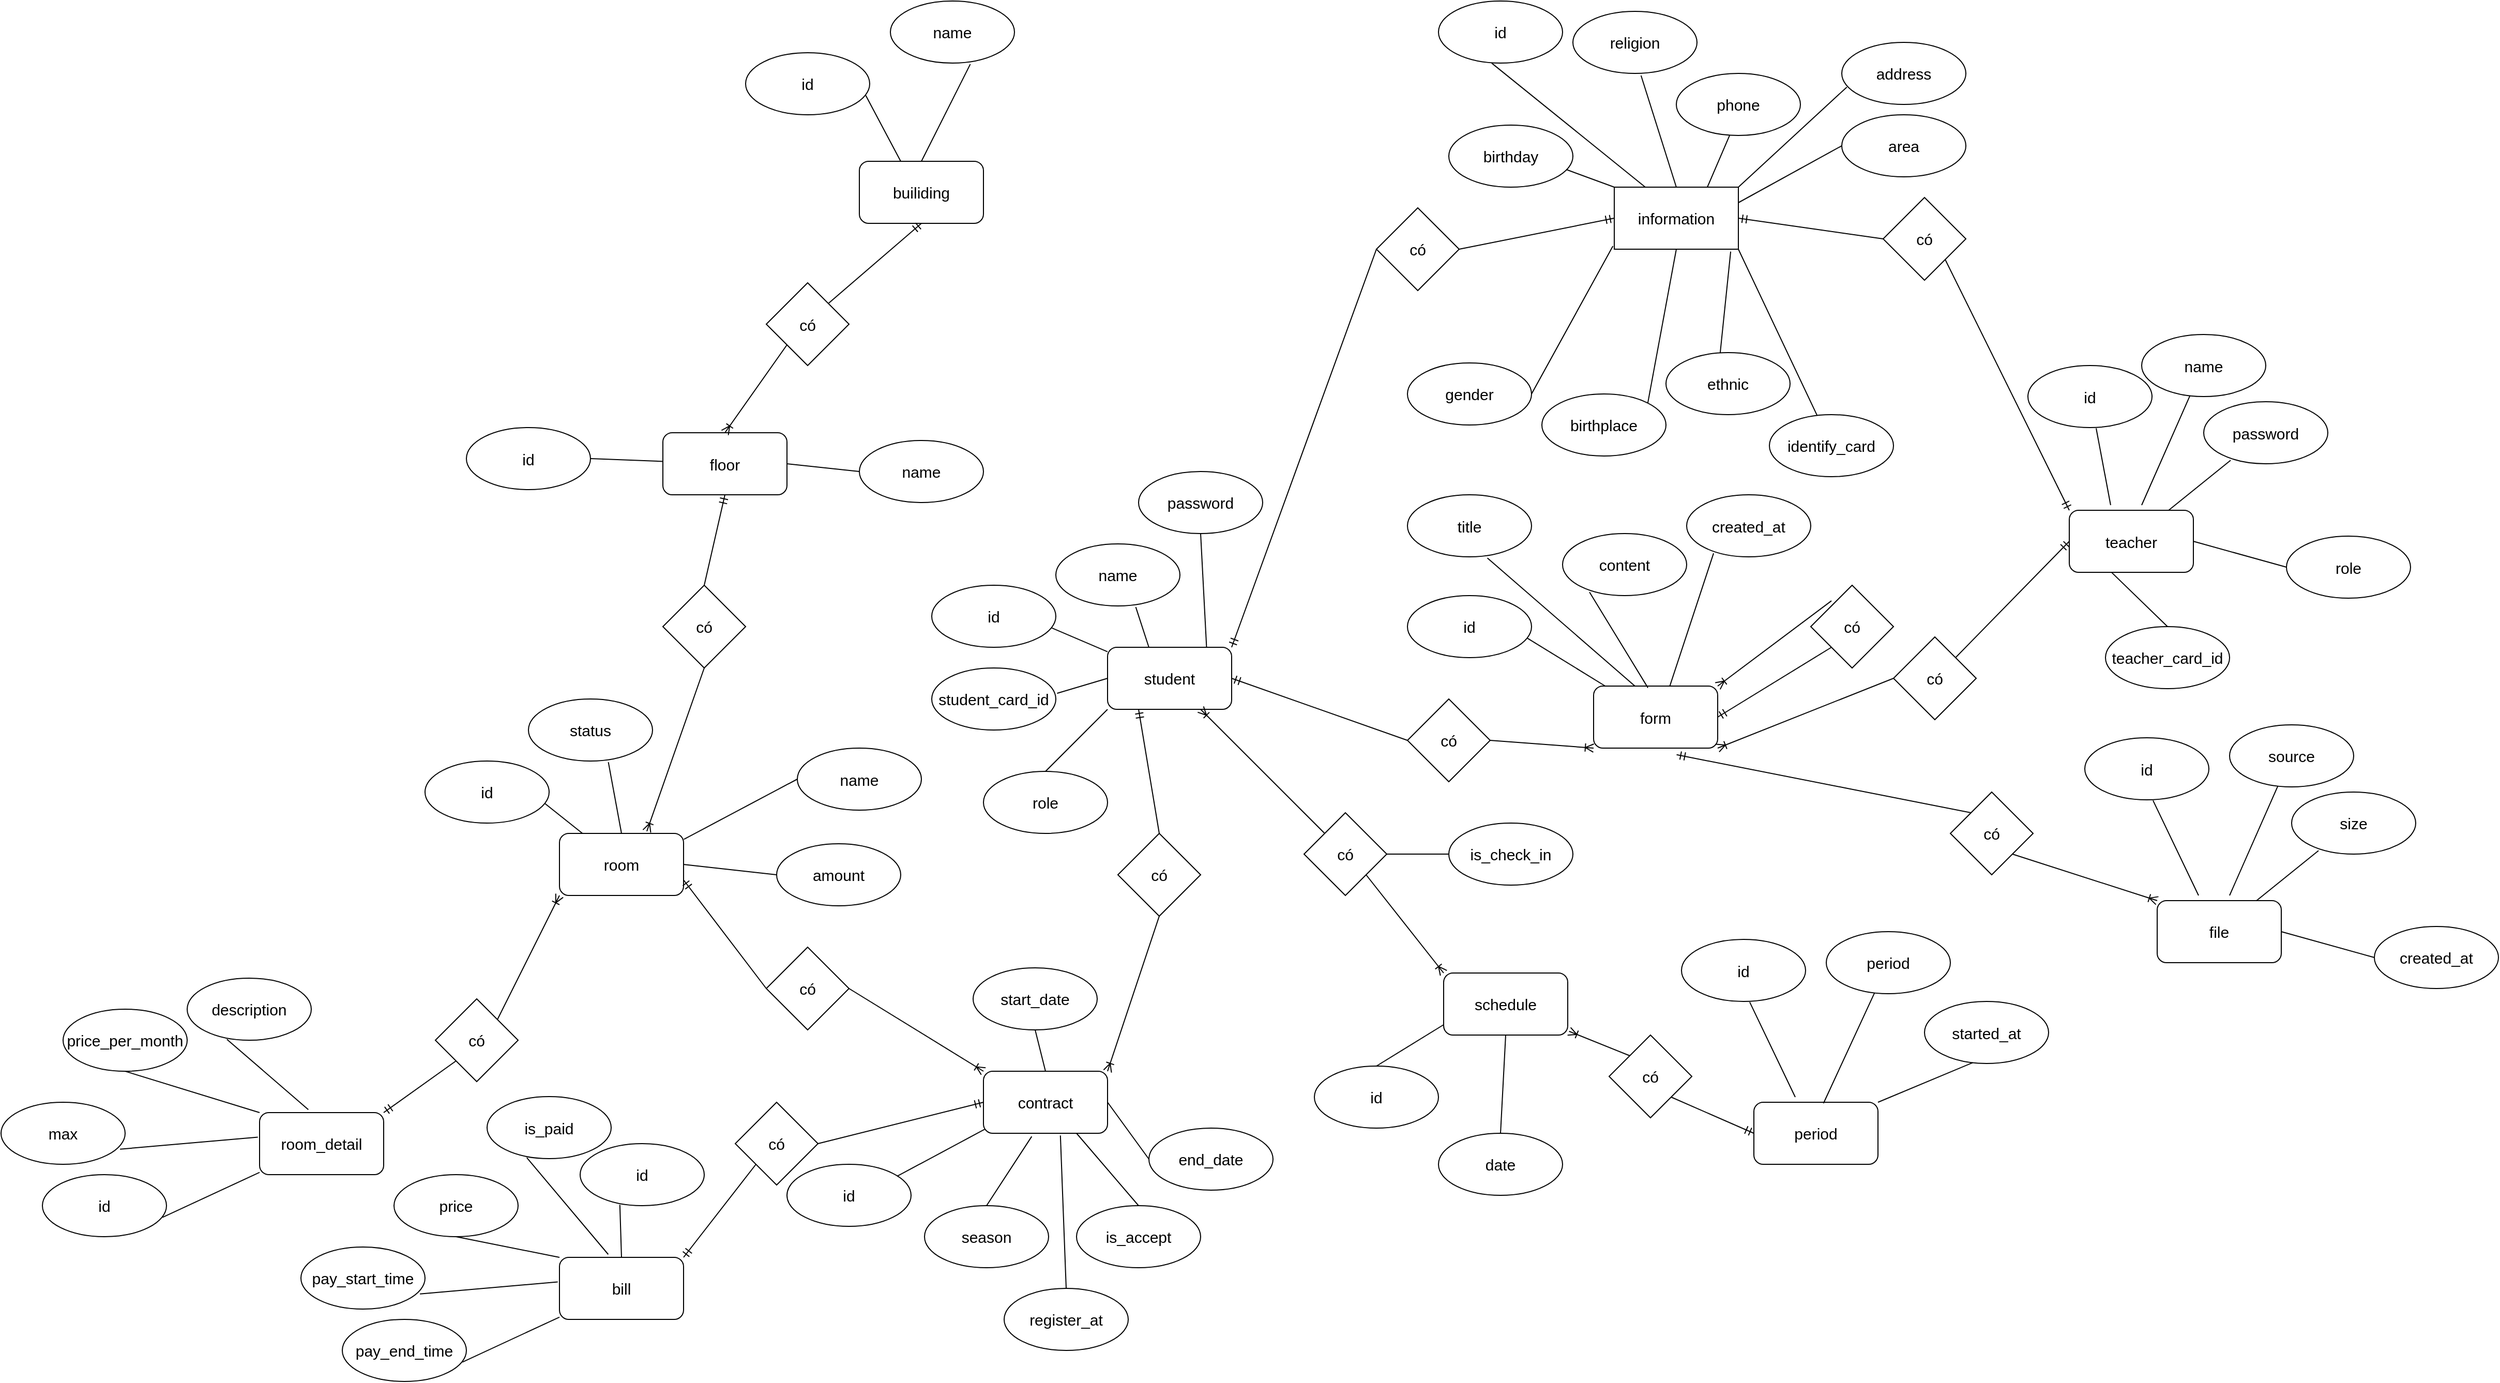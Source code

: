<mxfile version="20.5.3" type="github">
  <diagram id="K4SE3sof4oe-6UEujn0E" name="Trang-1">
    <mxGraphModel dx="1816" dy="1757" grid="1" gridSize="10" guides="1" tooltips="1" connect="1" arrows="1" fold="1" page="1" pageScale="1" pageWidth="827" pageHeight="1169" math="0" shadow="0">
      <root>
        <mxCell id="0" />
        <mxCell id="1" parent="0" />
        <mxCell id="uzTgU-yGPW_uOpuA6TY6-1" value="student" style="rounded=1;whiteSpace=wrap;html=1;fontSize=15;" parent="1" vertex="1">
          <mxGeometry x="470" y="90" width="120" height="60" as="geometry" />
        </mxCell>
        <mxCell id="uzTgU-yGPW_uOpuA6TY6-2" value="id" style="ellipse;whiteSpace=wrap;html=1;fontSize=15;" parent="1" vertex="1">
          <mxGeometry x="300" y="30" width="120" height="60" as="geometry" />
        </mxCell>
        <mxCell id="uzTgU-yGPW_uOpuA6TY6-3" value="name" style="ellipse;whiteSpace=wrap;html=1;fontSize=15;" parent="1" vertex="1">
          <mxGeometry x="420" y="-10" width="120" height="60" as="geometry" />
        </mxCell>
        <mxCell id="uzTgU-yGPW_uOpuA6TY6-4" value="student_card_id" style="ellipse;whiteSpace=wrap;html=1;fontSize=15;" parent="1" vertex="1">
          <mxGeometry x="300" y="110" width="120" height="60" as="geometry" />
        </mxCell>
        <mxCell id="uzTgU-yGPW_uOpuA6TY6-6" value="password" style="ellipse;whiteSpace=wrap;html=1;fontSize=15;" parent="1" vertex="1">
          <mxGeometry x="500" y="-80" width="120" height="60" as="geometry" />
        </mxCell>
        <mxCell id="uzTgU-yGPW_uOpuA6TY6-8" value="role" style="ellipse;whiteSpace=wrap;html=1;fontSize=15;" parent="1" vertex="1">
          <mxGeometry x="350" y="210" width="120" height="60" as="geometry" />
        </mxCell>
        <mxCell id="uzTgU-yGPW_uOpuA6TY6-9" value="birthday" style="ellipse;whiteSpace=wrap;html=1;fontSize=15;" parent="1" vertex="1">
          <mxGeometry x="800" y="-415" width="120" height="60" as="geometry" />
        </mxCell>
        <mxCell id="uzTgU-yGPW_uOpuA6TY6-10" value="gender" style="ellipse;whiteSpace=wrap;html=1;fontSize=15;" parent="1" vertex="1">
          <mxGeometry x="760" y="-185" width="120" height="60" as="geometry" />
        </mxCell>
        <mxCell id="uzTgU-yGPW_uOpuA6TY6-11" value="ethnic" style="ellipse;whiteSpace=wrap;html=1;fontSize=15;" parent="1" vertex="1">
          <mxGeometry x="1010" y="-195" width="120" height="60" as="geometry" />
        </mxCell>
        <mxCell id="uzTgU-yGPW_uOpuA6TY6-12" value="religion" style="ellipse;whiteSpace=wrap;html=1;fontSize=15;" parent="1" vertex="1">
          <mxGeometry x="920" y="-525" width="120" height="60" as="geometry" />
        </mxCell>
        <mxCell id="uzTgU-yGPW_uOpuA6TY6-13" value="birthplace" style="ellipse;whiteSpace=wrap;html=1;fontSize=15;" parent="1" vertex="1">
          <mxGeometry x="890" y="-155" width="120" height="60" as="geometry" />
        </mxCell>
        <mxCell id="uzTgU-yGPW_uOpuA6TY6-14" value="phone" style="ellipse;whiteSpace=wrap;html=1;fontSize=15;" parent="1" vertex="1">
          <mxGeometry x="1020" y="-465" width="120" height="60" as="geometry" />
        </mxCell>
        <mxCell id="uzTgU-yGPW_uOpuA6TY6-15" value="identify_card" style="ellipse;whiteSpace=wrap;html=1;fontSize=15;" parent="1" vertex="1">
          <mxGeometry x="1110" y="-135" width="120" height="60" as="geometry" />
        </mxCell>
        <mxCell id="uzTgU-yGPW_uOpuA6TY6-16" value="address" style="ellipse;whiteSpace=wrap;html=1;fontSize=15;" parent="1" vertex="1">
          <mxGeometry x="1180" y="-495" width="120" height="60" as="geometry" />
        </mxCell>
        <mxCell id="uzTgU-yGPW_uOpuA6TY6-17" value="area" style="ellipse;whiteSpace=wrap;html=1;fontSize=15;" parent="1" vertex="1">
          <mxGeometry x="1180" y="-425" width="120" height="60" as="geometry" />
        </mxCell>
        <mxCell id="uzTgU-yGPW_uOpuA6TY6-18" value="information" style="whiteSpace=wrap;html=1;fontSize=15;" parent="1" vertex="1">
          <mxGeometry x="960" y="-355" width="120" height="60" as="geometry" />
        </mxCell>
        <mxCell id="uzTgU-yGPW_uOpuA6TY6-19" value="" style="endArrow=none;html=1;rounded=0;fontSize=15;exitX=0;exitY=0;exitDx=0;exitDy=0;entryX=0.948;entryY=0.717;entryDx=0;entryDy=0;entryPerimeter=0;" parent="1" source="uzTgU-yGPW_uOpuA6TY6-18" target="uzTgU-yGPW_uOpuA6TY6-9" edge="1">
          <mxGeometry width="50" height="50" relative="1" as="geometry">
            <mxPoint x="830" y="-385" as="sourcePoint" />
            <mxPoint x="880" y="-435" as="targetPoint" />
          </mxGeometry>
        </mxCell>
        <mxCell id="uzTgU-yGPW_uOpuA6TY6-25" value="" style="endArrow=none;html=1;rounded=0;fontSize=15;entryX=0.549;entryY=1.033;entryDx=0;entryDy=0;entryPerimeter=0;exitX=0.5;exitY=0;exitDx=0;exitDy=0;" parent="1" source="uzTgU-yGPW_uOpuA6TY6-18" target="uzTgU-yGPW_uOpuA6TY6-12" edge="1">
          <mxGeometry width="50" height="50" relative="1" as="geometry">
            <mxPoint x="1040" y="-335" as="sourcePoint" />
            <mxPoint x="1090" y="-385" as="targetPoint" />
          </mxGeometry>
        </mxCell>
        <mxCell id="uzTgU-yGPW_uOpuA6TY6-26" value="" style="endArrow=none;html=1;rounded=0;fontSize=15;entryX=0.429;entryY=1.001;entryDx=0;entryDy=0;entryPerimeter=0;exitX=0.75;exitY=0;exitDx=0;exitDy=0;" parent="1" source="uzTgU-yGPW_uOpuA6TY6-18" target="uzTgU-yGPW_uOpuA6TY6-14" edge="1">
          <mxGeometry width="50" height="50" relative="1" as="geometry">
            <mxPoint x="1000" y="-335" as="sourcePoint" />
            <mxPoint x="985.88" y="-433.02" as="targetPoint" />
          </mxGeometry>
        </mxCell>
        <mxCell id="uzTgU-yGPW_uOpuA6TY6-27" value="" style="endArrow=none;html=1;rounded=0;fontSize=15;entryX=0.041;entryY=0.72;entryDx=0;entryDy=0;entryPerimeter=0;exitX=1;exitY=0;exitDx=0;exitDy=0;" parent="1" source="uzTgU-yGPW_uOpuA6TY6-18" target="uzTgU-yGPW_uOpuA6TY6-16" edge="1">
          <mxGeometry width="50" height="50" relative="1" as="geometry">
            <mxPoint x="1010" y="-325" as="sourcePoint" />
            <mxPoint x="995.88" y="-423.02" as="targetPoint" />
          </mxGeometry>
        </mxCell>
        <mxCell id="uzTgU-yGPW_uOpuA6TY6-28" value="" style="endArrow=none;html=1;rounded=0;fontSize=15;entryX=0;entryY=0.5;entryDx=0;entryDy=0;exitX=1;exitY=0.25;exitDx=0;exitDy=0;" parent="1" source="uzTgU-yGPW_uOpuA6TY6-18" target="uzTgU-yGPW_uOpuA6TY6-17" edge="1">
          <mxGeometry width="50" height="50" relative="1" as="geometry">
            <mxPoint x="1020" y="-315" as="sourcePoint" />
            <mxPoint x="1005.88" y="-413.02" as="targetPoint" />
          </mxGeometry>
        </mxCell>
        <mxCell id="uzTgU-yGPW_uOpuA6TY6-29" value="" style="endArrow=none;html=1;rounded=0;fontSize=15;exitX=1;exitY=1;exitDx=0;exitDy=0;" parent="1" source="uzTgU-yGPW_uOpuA6TY6-18" target="uzTgU-yGPW_uOpuA6TY6-15" edge="1">
          <mxGeometry width="50" height="50" relative="1" as="geometry">
            <mxPoint x="1030" y="-305" as="sourcePoint" />
            <mxPoint x="1015.88" y="-403.02" as="targetPoint" />
          </mxGeometry>
        </mxCell>
        <mxCell id="uzTgU-yGPW_uOpuA6TY6-30" value="" style="endArrow=none;html=1;rounded=0;fontSize=15;entryX=0.437;entryY=0.002;entryDx=0;entryDy=0;entryPerimeter=0;exitX=0.938;exitY=1.039;exitDx=0;exitDy=0;exitPerimeter=0;" parent="1" source="uzTgU-yGPW_uOpuA6TY6-18" target="uzTgU-yGPW_uOpuA6TY6-11" edge="1">
          <mxGeometry width="50" height="50" relative="1" as="geometry">
            <mxPoint x="1040" y="-295" as="sourcePoint" />
            <mxPoint x="1025.88" y="-393.02" as="targetPoint" />
          </mxGeometry>
        </mxCell>
        <mxCell id="uzTgU-yGPW_uOpuA6TY6-31" value="" style="endArrow=none;html=1;rounded=0;fontSize=15;entryX=1;entryY=0;entryDx=0;entryDy=0;exitX=0.5;exitY=1;exitDx=0;exitDy=0;" parent="1" source="uzTgU-yGPW_uOpuA6TY6-18" target="uzTgU-yGPW_uOpuA6TY6-13" edge="1">
          <mxGeometry width="50" height="50" relative="1" as="geometry">
            <mxPoint x="1050" y="-285" as="sourcePoint" />
            <mxPoint x="1035.88" y="-383.02" as="targetPoint" />
          </mxGeometry>
        </mxCell>
        <mxCell id="uzTgU-yGPW_uOpuA6TY6-32" value="" style="endArrow=none;html=1;rounded=0;fontSize=15;entryX=1;entryY=0.5;entryDx=0;entryDy=0;exitX=-0.011;exitY=0.95;exitDx=0;exitDy=0;exitPerimeter=0;" parent="1" source="uzTgU-yGPW_uOpuA6TY6-18" target="uzTgU-yGPW_uOpuA6TY6-10" edge="1">
          <mxGeometry width="50" height="50" relative="1" as="geometry">
            <mxPoint x="1060" y="-275" as="sourcePoint" />
            <mxPoint x="1045.88" y="-373.02" as="targetPoint" />
          </mxGeometry>
        </mxCell>
        <mxCell id="uzTgU-yGPW_uOpuA6TY6-33" value="" style="endArrow=none;html=1;rounded=0;fontSize=15;exitX=0;exitY=1;exitDx=0;exitDy=0;entryX=0.5;entryY=0;entryDx=0;entryDy=0;" parent="1" source="uzTgU-yGPW_uOpuA6TY6-1" target="uzTgU-yGPW_uOpuA6TY6-8" edge="1">
          <mxGeometry width="50" height="50" relative="1" as="geometry">
            <mxPoint x="620" y="70" as="sourcePoint" />
            <mxPoint x="670" y="20" as="targetPoint" />
          </mxGeometry>
        </mxCell>
        <mxCell id="uzTgU-yGPW_uOpuA6TY6-34" value="" style="endArrow=none;html=1;rounded=0;fontSize=15;exitX=0.798;exitY=0.004;exitDx=0;exitDy=0;exitPerimeter=0;entryX=0.5;entryY=1;entryDx=0;entryDy=0;" parent="1" source="uzTgU-yGPW_uOpuA6TY6-1" target="uzTgU-yGPW_uOpuA6TY6-6" edge="1">
          <mxGeometry width="50" height="50" relative="1" as="geometry">
            <mxPoint x="690" y="160" as="sourcePoint" />
            <mxPoint x="750" y="170" as="targetPoint" />
          </mxGeometry>
        </mxCell>
        <mxCell id="uzTgU-yGPW_uOpuA6TY6-35" value="" style="endArrow=none;html=1;rounded=0;fontSize=15;exitX=0.333;exitY=0;exitDx=0;exitDy=0;exitPerimeter=0;entryX=0.644;entryY=1.018;entryDx=0;entryDy=0;entryPerimeter=0;" parent="1" source="uzTgU-yGPW_uOpuA6TY6-1" target="uzTgU-yGPW_uOpuA6TY6-3" edge="1">
          <mxGeometry width="50" height="50" relative="1" as="geometry">
            <mxPoint x="575.76" y="100.24" as="sourcePoint" />
            <mxPoint x="606.04" y="66.58" as="targetPoint" />
          </mxGeometry>
        </mxCell>
        <mxCell id="uzTgU-yGPW_uOpuA6TY6-36" value="" style="endArrow=none;html=1;rounded=0;fontSize=15;entryX=0.968;entryY=0.688;entryDx=0;entryDy=0;entryPerimeter=0;" parent="1" source="uzTgU-yGPW_uOpuA6TY6-1" target="uzTgU-yGPW_uOpuA6TY6-2" edge="1">
          <mxGeometry width="50" height="50" relative="1" as="geometry">
            <mxPoint x="585.76" y="110.24" as="sourcePoint" />
            <mxPoint x="616.04" y="76.58" as="targetPoint" />
          </mxGeometry>
        </mxCell>
        <mxCell id="uzTgU-yGPW_uOpuA6TY6-37" value="" style="endArrow=none;html=1;rounded=0;fontSize=15;exitX=0;exitY=0.5;exitDx=0;exitDy=0;entryX=1.01;entryY=0.409;entryDx=0;entryDy=0;entryPerimeter=0;" parent="1" source="uzTgU-yGPW_uOpuA6TY6-1" target="uzTgU-yGPW_uOpuA6TY6-4" edge="1">
          <mxGeometry width="50" height="50" relative="1" as="geometry">
            <mxPoint x="595.76" y="120.24" as="sourcePoint" />
            <mxPoint x="626.04" y="86.58" as="targetPoint" />
          </mxGeometry>
        </mxCell>
        <mxCell id="uzTgU-yGPW_uOpuA6TY6-50" value="teacher" style="rounded=1;whiteSpace=wrap;html=1;fontSize=15;" parent="1" vertex="1">
          <mxGeometry x="1400" y="-42.5" width="120" height="60" as="geometry" />
        </mxCell>
        <mxCell id="uzTgU-yGPW_uOpuA6TY6-51" value="id" style="ellipse;whiteSpace=wrap;html=1;fontSize=15;" parent="1" vertex="1">
          <mxGeometry x="1360" y="-182.5" width="120" height="60" as="geometry" />
        </mxCell>
        <mxCell id="uzTgU-yGPW_uOpuA6TY6-52" value="name" style="ellipse;whiteSpace=wrap;html=1;fontSize=15;" parent="1" vertex="1">
          <mxGeometry x="1470" y="-212.5" width="120" height="60" as="geometry" />
        </mxCell>
        <mxCell id="uzTgU-yGPW_uOpuA6TY6-53" value="teacher_card_id" style="ellipse;whiteSpace=wrap;html=1;fontSize=15;" parent="1" vertex="1">
          <mxGeometry x="1435" y="70" width="120" height="60" as="geometry" />
        </mxCell>
        <mxCell id="uzTgU-yGPW_uOpuA6TY6-54" value="password" style="ellipse;whiteSpace=wrap;html=1;fontSize=15;" parent="1" vertex="1">
          <mxGeometry x="1530" y="-147.5" width="120" height="60" as="geometry" />
        </mxCell>
        <mxCell id="uzTgU-yGPW_uOpuA6TY6-55" value="role" style="ellipse;whiteSpace=wrap;html=1;fontSize=15;" parent="1" vertex="1">
          <mxGeometry x="1610" y="-17.5" width="120" height="60" as="geometry" />
        </mxCell>
        <mxCell id="uzTgU-yGPW_uOpuA6TY6-56" value="" style="endArrow=none;html=1;rounded=0;fontSize=15;exitX=1;exitY=0.5;exitDx=0;exitDy=0;entryX=0;entryY=0.5;entryDx=0;entryDy=0;" parent="1" source="uzTgU-yGPW_uOpuA6TY6-50" target="uzTgU-yGPW_uOpuA6TY6-55" edge="1">
          <mxGeometry width="50" height="50" relative="1" as="geometry">
            <mxPoint x="1550" y="-62.5" as="sourcePoint" />
            <mxPoint x="1600" y="-112.5" as="targetPoint" />
          </mxGeometry>
        </mxCell>
        <mxCell id="uzTgU-yGPW_uOpuA6TY6-57" value="" style="endArrow=none;html=1;rounded=0;fontSize=15;exitX=0.798;exitY=0.004;exitDx=0;exitDy=0;exitPerimeter=0;entryX=0.217;entryY=0.943;entryDx=0;entryDy=0;entryPerimeter=0;" parent="1" source="uzTgU-yGPW_uOpuA6TY6-50" target="uzTgU-yGPW_uOpuA6TY6-54" edge="1">
          <mxGeometry width="50" height="50" relative="1" as="geometry">
            <mxPoint x="1620" y="27.5" as="sourcePoint" />
            <mxPoint x="1680" y="37.5" as="targetPoint" />
          </mxGeometry>
        </mxCell>
        <mxCell id="uzTgU-yGPW_uOpuA6TY6-58" value="" style="endArrow=none;html=1;rounded=0;fontSize=15;entryX=0.389;entryY=0.986;entryDx=0;entryDy=0;entryPerimeter=0;" parent="1" target="uzTgU-yGPW_uOpuA6TY6-52" edge="1">
          <mxGeometry width="50" height="50" relative="1" as="geometry">
            <mxPoint x="1470" y="-47.5" as="sourcePoint" />
            <mxPoint x="1536.04" y="-65.92" as="targetPoint" />
          </mxGeometry>
        </mxCell>
        <mxCell id="uzTgU-yGPW_uOpuA6TY6-59" value="" style="endArrow=none;html=1;rounded=0;fontSize=15;entryX=0.55;entryY=1.012;entryDx=0;entryDy=0;entryPerimeter=0;" parent="1" target="uzTgU-yGPW_uOpuA6TY6-51" edge="1">
          <mxGeometry width="50" height="50" relative="1" as="geometry">
            <mxPoint x="1440" y="-47.5" as="sourcePoint" />
            <mxPoint x="1546.04" y="-55.92" as="targetPoint" />
          </mxGeometry>
        </mxCell>
        <mxCell id="uzTgU-yGPW_uOpuA6TY6-60" value="" style="endArrow=none;html=1;rounded=0;fontSize=15;exitX=0.342;exitY=1.003;exitDx=0;exitDy=0;entryX=0.5;entryY=0;entryDx=0;entryDy=0;exitPerimeter=0;" parent="1" source="uzTgU-yGPW_uOpuA6TY6-50" target="uzTgU-yGPW_uOpuA6TY6-53" edge="1">
          <mxGeometry width="50" height="50" relative="1" as="geometry">
            <mxPoint x="1525.76" y="-12.26" as="sourcePoint" />
            <mxPoint x="1556.04" y="-45.92" as="targetPoint" />
          </mxGeometry>
        </mxCell>
        <mxCell id="uzTgU-yGPW_uOpuA6TY6-62" value="có" style="rhombus;whiteSpace=wrap;html=1;fontSize=15;" parent="1" vertex="1">
          <mxGeometry x="730" y="-335" width="80" height="80" as="geometry" />
        </mxCell>
        <mxCell id="uzTgU-yGPW_uOpuA6TY6-65" value="" style="endArrow=ERmandOne;html=1;rounded=0;fontSize=15;entryX=1;entryY=0;entryDx=0;entryDy=0;exitX=0;exitY=0.5;exitDx=0;exitDy=0;endFill=0;" parent="1" source="uzTgU-yGPW_uOpuA6TY6-62" target="uzTgU-yGPW_uOpuA6TY6-1" edge="1">
          <mxGeometry width="50" height="50" relative="1" as="geometry">
            <mxPoint x="780" y="100" as="sourcePoint" />
            <mxPoint x="830" y="50" as="targetPoint" />
          </mxGeometry>
        </mxCell>
        <mxCell id="uzTgU-yGPW_uOpuA6TY6-68" value="" style="endArrow=ERmandOne;html=1;rounded=0;fontSize=15;entryX=0;entryY=0.5;entryDx=0;entryDy=0;endFill=0;" parent="1" target="uzTgU-yGPW_uOpuA6TY6-18" edge="1">
          <mxGeometry width="50" height="50" relative="1" as="geometry">
            <mxPoint x="810" y="-295" as="sourcePoint" />
            <mxPoint x="620" y="-260" as="targetPoint" />
          </mxGeometry>
        </mxCell>
        <mxCell id="uzTgU-yGPW_uOpuA6TY6-69" value="có" style="rhombus;whiteSpace=wrap;html=1;fontSize=15;" parent="1" vertex="1">
          <mxGeometry x="1220" y="-345" width="80" height="80" as="geometry" />
        </mxCell>
        <mxCell id="uzTgU-yGPW_uOpuA6TY6-70" value="" style="endArrow=ERmandOne;html=1;rounded=0;fontSize=15;entryX=1;entryY=0.5;entryDx=0;entryDy=0;exitX=0;exitY=0.5;exitDx=0;exitDy=0;endFill=0;" parent="1" source="uzTgU-yGPW_uOpuA6TY6-69" target="uzTgU-yGPW_uOpuA6TY6-18" edge="1">
          <mxGeometry width="50" height="50" relative="1" as="geometry">
            <mxPoint x="820" y="-285" as="sourcePoint" />
            <mxPoint x="970" y="-315" as="targetPoint" />
          </mxGeometry>
        </mxCell>
        <mxCell id="uzTgU-yGPW_uOpuA6TY6-71" value="" style="endArrow=ERmandOne;html=1;rounded=0;fontSize=15;entryX=0;entryY=0;entryDx=0;entryDy=0;exitX=1;exitY=1;exitDx=0;exitDy=0;endFill=0;" parent="1" source="uzTgU-yGPW_uOpuA6TY6-69" target="uzTgU-yGPW_uOpuA6TY6-50" edge="1">
          <mxGeometry width="50" height="50" relative="1" as="geometry">
            <mxPoint x="1210" y="-302.5" as="sourcePoint" />
            <mxPoint x="980" y="92.5" as="targetPoint" />
          </mxGeometry>
        </mxCell>
        <mxCell id="uzTgU-yGPW_uOpuA6TY6-72" value="contract" style="rounded=1;whiteSpace=wrap;html=1;fontSize=15;" parent="1" vertex="1">
          <mxGeometry x="350" y="500" width="120" height="60" as="geometry" />
        </mxCell>
        <mxCell id="uzTgU-yGPW_uOpuA6TY6-73" value="id" style="ellipse;whiteSpace=wrap;html=1;fontSize=15;" parent="1" vertex="1">
          <mxGeometry x="160" y="590" width="120" height="60" as="geometry" />
        </mxCell>
        <mxCell id="uzTgU-yGPW_uOpuA6TY6-76" value="start_date" style="ellipse;whiteSpace=wrap;html=1;fontSize=15;" parent="1" vertex="1">
          <mxGeometry x="340" y="400" width="120" height="60" as="geometry" />
        </mxCell>
        <mxCell id="uzTgU-yGPW_uOpuA6TY6-77" value="end_date" style="ellipse;whiteSpace=wrap;html=1;fontSize=15;" parent="1" vertex="1">
          <mxGeometry x="510" y="555" width="120" height="60" as="geometry" />
        </mxCell>
        <mxCell id="uzTgU-yGPW_uOpuA6TY6-78" value="" style="endArrow=none;html=1;rounded=0;fontSize=15;exitX=1;exitY=0.5;exitDx=0;exitDy=0;entryX=0;entryY=0.5;entryDx=0;entryDy=0;" parent="1" source="uzTgU-yGPW_uOpuA6TY6-72" target="uzTgU-yGPW_uOpuA6TY6-77" edge="1">
          <mxGeometry width="50" height="50" relative="1" as="geometry">
            <mxPoint x="500" y="480" as="sourcePoint" />
            <mxPoint x="550" y="430" as="targetPoint" />
          </mxGeometry>
        </mxCell>
        <mxCell id="uzTgU-yGPW_uOpuA6TY6-79" value="" style="endArrow=none;html=1;rounded=0;fontSize=15;exitX=0.5;exitY=0;exitDx=0;exitDy=0;entryX=0.5;entryY=1;entryDx=0;entryDy=0;" parent="1" source="uzTgU-yGPW_uOpuA6TY6-72" target="uzTgU-yGPW_uOpuA6TY6-76" edge="1">
          <mxGeometry width="50" height="50" relative="1" as="geometry">
            <mxPoint x="570" y="570" as="sourcePoint" />
            <mxPoint x="630" y="580" as="targetPoint" />
          </mxGeometry>
        </mxCell>
        <mxCell id="uzTgU-yGPW_uOpuA6TY6-81" value="" style="endArrow=none;html=1;rounded=0;fontSize=15;entryX=0.887;entryY=0.193;entryDx=0;entryDy=0;entryPerimeter=0;exitX=0.009;exitY=0.936;exitDx=0;exitDy=0;exitPerimeter=0;" parent="1" source="uzTgU-yGPW_uOpuA6TY6-72" target="uzTgU-yGPW_uOpuA6TY6-73" edge="1">
          <mxGeometry width="50" height="50" relative="1" as="geometry">
            <mxPoint x="465.76" y="520.24" as="sourcePoint" />
            <mxPoint x="496.04" y="486.58" as="targetPoint" />
          </mxGeometry>
        </mxCell>
        <mxCell id="uzTgU-yGPW_uOpuA6TY6-84" value="id" style="ellipse;whiteSpace=wrap;html=1;fontSize=15;" parent="1" vertex="1">
          <mxGeometry x="790" y="-535" width="120" height="60" as="geometry" />
        </mxCell>
        <mxCell id="uzTgU-yGPW_uOpuA6TY6-85" value="" style="endArrow=none;html=1;rounded=0;fontSize=15;entryX=0.429;entryY=1.001;entryDx=0;entryDy=0;entryPerimeter=0;exitX=0.25;exitY=0;exitDx=0;exitDy=0;" parent="1" source="uzTgU-yGPW_uOpuA6TY6-18" target="uzTgU-yGPW_uOpuA6TY6-84" edge="1">
          <mxGeometry width="50" height="50" relative="1" as="geometry">
            <mxPoint x="1030" y="-210" as="sourcePoint" />
            <mxPoint x="965.88" y="-288.02" as="targetPoint" />
          </mxGeometry>
        </mxCell>
        <mxCell id="uzTgU-yGPW_uOpuA6TY6-86" value="season" style="ellipse;whiteSpace=wrap;html=1;fontSize=15;" parent="1" vertex="1">
          <mxGeometry x="293" y="630" width="120" height="60" as="geometry" />
        </mxCell>
        <mxCell id="uzTgU-yGPW_uOpuA6TY6-87" value="" style="endArrow=none;html=1;rounded=0;fontSize=15;exitX=0.389;exitY=1.051;exitDx=0;exitDy=0;entryX=0.5;entryY=0;entryDx=0;entryDy=0;exitPerimeter=0;" parent="1" source="uzTgU-yGPW_uOpuA6TY6-72" target="uzTgU-yGPW_uOpuA6TY6-86" edge="1">
          <mxGeometry width="50" height="50" relative="1" as="geometry">
            <mxPoint x="250" y="730" as="sourcePoint" />
            <mxPoint x="330" y="630" as="targetPoint" />
          </mxGeometry>
        </mxCell>
        <mxCell id="uzTgU-yGPW_uOpuA6TY6-90" value="is_accept" style="ellipse;whiteSpace=wrap;html=1;fontSize=15;" parent="1" vertex="1">
          <mxGeometry x="440" y="630" width="120" height="60" as="geometry" />
        </mxCell>
        <mxCell id="uzTgU-yGPW_uOpuA6TY6-91" value="" style="endArrow=none;html=1;rounded=0;fontSize=15;exitX=0.75;exitY=1;exitDx=0;exitDy=0;entryX=0.5;entryY=0;entryDx=0;entryDy=0;" parent="1" source="uzTgU-yGPW_uOpuA6TY6-72" target="uzTgU-yGPW_uOpuA6TY6-90" edge="1">
          <mxGeometry width="50" height="50" relative="1" as="geometry">
            <mxPoint x="460" y="585" as="sourcePoint" />
            <mxPoint x="440" y="655" as="targetPoint" />
          </mxGeometry>
        </mxCell>
        <mxCell id="uzTgU-yGPW_uOpuA6TY6-92" value="room" style="rounded=1;whiteSpace=wrap;html=1;fontSize=15;" parent="1" vertex="1">
          <mxGeometry x="-60" y="270" width="120" height="60" as="geometry" />
        </mxCell>
        <mxCell id="uzTgU-yGPW_uOpuA6TY6-93" value="id" style="ellipse;whiteSpace=wrap;html=1;fontSize=15;" parent="1" vertex="1">
          <mxGeometry x="-190" y="200" width="120" height="60" as="geometry" />
        </mxCell>
        <mxCell id="uzTgU-yGPW_uOpuA6TY6-94" value="status" style="ellipse;whiteSpace=wrap;html=1;fontSize=15;" parent="1" vertex="1">
          <mxGeometry x="-90" y="140" width="120" height="60" as="geometry" />
        </mxCell>
        <mxCell id="uzTgU-yGPW_uOpuA6TY6-96" value="name" style="ellipse;whiteSpace=wrap;html=1;fontSize=15;" parent="1" vertex="1">
          <mxGeometry x="170" y="187.5" width="120" height="60" as="geometry" />
        </mxCell>
        <mxCell id="uzTgU-yGPW_uOpuA6TY6-97" value="amount" style="ellipse;whiteSpace=wrap;html=1;fontSize=15;" parent="1" vertex="1">
          <mxGeometry x="150" y="280" width="120" height="60" as="geometry" />
        </mxCell>
        <mxCell id="uzTgU-yGPW_uOpuA6TY6-98" value="" style="endArrow=none;html=1;rounded=0;fontSize=15;exitX=1;exitY=0.5;exitDx=0;exitDy=0;entryX=0;entryY=0.5;entryDx=0;entryDy=0;" parent="1" source="uzTgU-yGPW_uOpuA6TY6-92" target="uzTgU-yGPW_uOpuA6TY6-97" edge="1">
          <mxGeometry width="50" height="50" relative="1" as="geometry">
            <mxPoint x="90" y="250" as="sourcePoint" />
            <mxPoint x="140" y="200" as="targetPoint" />
          </mxGeometry>
        </mxCell>
        <mxCell id="uzTgU-yGPW_uOpuA6TY6-99" value="" style="endArrow=none;html=1;rounded=0;fontSize=15;exitX=1.003;exitY=0.094;exitDx=0;exitDy=0;exitPerimeter=0;entryX=0;entryY=0.5;entryDx=0;entryDy=0;" parent="1" source="uzTgU-yGPW_uOpuA6TY6-92" target="uzTgU-yGPW_uOpuA6TY6-96" edge="1">
          <mxGeometry width="50" height="50" relative="1" as="geometry">
            <mxPoint x="160" y="340" as="sourcePoint" />
            <mxPoint x="220" y="350" as="targetPoint" />
          </mxGeometry>
        </mxCell>
        <mxCell id="uzTgU-yGPW_uOpuA6TY6-100" value="" style="endArrow=none;html=1;rounded=0;fontSize=15;exitX=0.5;exitY=0;exitDx=0;exitDy=0;entryX=0.644;entryY=1.018;entryDx=0;entryDy=0;entryPerimeter=0;" parent="1" source="uzTgU-yGPW_uOpuA6TY6-92" target="uzTgU-yGPW_uOpuA6TY6-94" edge="1">
          <mxGeometry width="50" height="50" relative="1" as="geometry">
            <mxPoint x="45.76" y="280.24" as="sourcePoint" />
            <mxPoint x="76.04" y="246.58" as="targetPoint" />
          </mxGeometry>
        </mxCell>
        <mxCell id="uzTgU-yGPW_uOpuA6TY6-101" value="" style="endArrow=none;html=1;rounded=0;fontSize=15;entryX=0.968;entryY=0.688;entryDx=0;entryDy=0;entryPerimeter=0;" parent="1" source="uzTgU-yGPW_uOpuA6TY6-92" target="uzTgU-yGPW_uOpuA6TY6-93" edge="1">
          <mxGeometry width="50" height="50" relative="1" as="geometry">
            <mxPoint x="55.76" y="290.24" as="sourcePoint" />
            <mxPoint x="86.04" y="256.58" as="targetPoint" />
          </mxGeometry>
        </mxCell>
        <mxCell id="uzTgU-yGPW_uOpuA6TY6-103" value="" style="endArrow=ERmandOne;html=1;rounded=0;fontSize=15;entryX=1;entryY=0.75;entryDx=0;entryDy=0;exitX=0;exitY=0.5;exitDx=0;exitDy=0;endFill=0;fontStyle=1" parent="1" source="uzTgU-yGPW_uOpuA6TY6-143" target="uzTgU-yGPW_uOpuA6TY6-92" edge="1">
          <mxGeometry width="50" height="50" relative="1" as="geometry">
            <mxPoint x="180" y="290" as="sourcePoint" />
            <mxPoint x="300" y="230" as="targetPoint" />
          </mxGeometry>
        </mxCell>
        <mxCell id="uzTgU-yGPW_uOpuA6TY6-108" value="room_detail" style="rounded=1;whiteSpace=wrap;html=1;fontSize=15;" parent="1" vertex="1">
          <mxGeometry x="-350" y="540" width="120" height="60" as="geometry" />
        </mxCell>
        <mxCell id="uzTgU-yGPW_uOpuA6TY6-109" value="id" style="ellipse;whiteSpace=wrap;html=1;fontSize=15;" parent="1" vertex="1">
          <mxGeometry x="-560" y="600" width="120" height="60" as="geometry" />
        </mxCell>
        <mxCell id="uzTgU-yGPW_uOpuA6TY6-110" value="max" style="ellipse;whiteSpace=wrap;html=1;fontSize=15;" parent="1" vertex="1">
          <mxGeometry x="-600" y="530" width="120" height="60" as="geometry" />
        </mxCell>
        <mxCell id="uzTgU-yGPW_uOpuA6TY6-111" value="price_per_month" style="ellipse;whiteSpace=wrap;html=1;fontSize=15;" parent="1" vertex="1">
          <mxGeometry x="-540" y="440" width="120" height="60" as="geometry" />
        </mxCell>
        <mxCell id="uzTgU-yGPW_uOpuA6TY6-112" value="description" style="ellipse;whiteSpace=wrap;html=1;fontSize=15;" parent="1" vertex="1">
          <mxGeometry x="-420" y="410" width="120" height="60" as="geometry" />
        </mxCell>
        <mxCell id="uzTgU-yGPW_uOpuA6TY6-113" value="" style="endArrow=none;html=1;rounded=0;fontSize=15;exitX=0.393;exitY=-0.048;exitDx=0;exitDy=0;entryX=0.32;entryY=0.985;entryDx=0;entryDy=0;exitPerimeter=0;entryPerimeter=0;" parent="1" source="uzTgU-yGPW_uOpuA6TY6-108" target="uzTgU-yGPW_uOpuA6TY6-112" edge="1">
          <mxGeometry width="50" height="50" relative="1" as="geometry">
            <mxPoint x="-200" y="520" as="sourcePoint" />
            <mxPoint x="-150" y="470" as="targetPoint" />
          </mxGeometry>
        </mxCell>
        <mxCell id="uzTgU-yGPW_uOpuA6TY6-114" value="" style="endArrow=none;html=1;rounded=0;fontSize=15;exitX=0;exitY=0;exitDx=0;exitDy=0;entryX=0.5;entryY=1;entryDx=0;entryDy=0;" parent="1" source="uzTgU-yGPW_uOpuA6TY6-108" target="uzTgU-yGPW_uOpuA6TY6-111" edge="1">
          <mxGeometry width="50" height="50" relative="1" as="geometry">
            <mxPoint x="-130" y="610" as="sourcePoint" />
            <mxPoint x="-70" y="620" as="targetPoint" />
          </mxGeometry>
        </mxCell>
        <mxCell id="uzTgU-yGPW_uOpuA6TY6-115" value="" style="endArrow=none;html=1;rounded=0;fontSize=15;exitX=-0.014;exitY=0.396;exitDx=0;exitDy=0;exitPerimeter=0;entryX=0.959;entryY=0.756;entryDx=0;entryDy=0;entryPerimeter=0;" parent="1" source="uzTgU-yGPW_uOpuA6TY6-108" target="uzTgU-yGPW_uOpuA6TY6-110" edge="1">
          <mxGeometry width="50" height="50" relative="1" as="geometry">
            <mxPoint x="-244.24" y="550.24" as="sourcePoint" />
            <mxPoint x="-213.96" y="516.58" as="targetPoint" />
          </mxGeometry>
        </mxCell>
        <mxCell id="uzTgU-yGPW_uOpuA6TY6-116" value="" style="endArrow=none;html=1;rounded=0;fontSize=15;entryX=0.968;entryY=0.688;entryDx=0;entryDy=0;entryPerimeter=0;" parent="1" source="uzTgU-yGPW_uOpuA6TY6-108" target="uzTgU-yGPW_uOpuA6TY6-109" edge="1">
          <mxGeometry width="50" height="50" relative="1" as="geometry">
            <mxPoint x="-234.24" y="560.24" as="sourcePoint" />
            <mxPoint x="-203.96" y="526.58" as="targetPoint" />
          </mxGeometry>
        </mxCell>
        <mxCell id="uzTgU-yGPW_uOpuA6TY6-117" value="" style="endArrow=ERmandOne;html=1;rounded=0;fontSize=15;entryX=1;entryY=0;entryDx=0;entryDy=0;endFill=0;exitX=0;exitY=1;exitDx=0;exitDy=0;" parent="1" source="uzTgU-yGPW_uOpuA6TY6-118" target="uzTgU-yGPW_uOpuA6TY6-108" edge="1">
          <mxGeometry width="50" height="50" relative="1" as="geometry">
            <mxPoint x="-140" y="540" as="sourcePoint" />
            <mxPoint x="50" y="550" as="targetPoint" />
          </mxGeometry>
        </mxCell>
        <mxCell id="uzTgU-yGPW_uOpuA6TY6-118" value="có" style="rhombus;whiteSpace=wrap;html=1;fontSize=15;" parent="1" vertex="1">
          <mxGeometry x="-180" y="430" width="80" height="80" as="geometry" />
        </mxCell>
        <mxCell id="uzTgU-yGPW_uOpuA6TY6-120" value="" style="endArrow=ERoneToMany;html=1;rounded=0;fontSize=15;entryX=0;entryY=1;entryDx=0;entryDy=0;endFill=0;exitX=1;exitY=0;exitDx=0;exitDy=0;" parent="1" source="uzTgU-yGPW_uOpuA6TY6-118" target="uzTgU-yGPW_uOpuA6TY6-92" edge="1">
          <mxGeometry width="50" height="50" relative="1" as="geometry">
            <mxPoint x="-170.0" y="410.0" as="sourcePoint" />
            <mxPoint x="-250" y="460.0" as="targetPoint" />
          </mxGeometry>
        </mxCell>
        <mxCell id="uzTgU-yGPW_uOpuA6TY6-122" value="floor" style="rounded=1;whiteSpace=wrap;html=1;fontSize=15;" parent="1" vertex="1">
          <mxGeometry x="40" y="-117.5" width="120" height="60" as="geometry" />
        </mxCell>
        <mxCell id="uzTgU-yGPW_uOpuA6TY6-123" value="id" style="ellipse;whiteSpace=wrap;html=1;fontSize=15;" parent="1" vertex="1">
          <mxGeometry x="-150" y="-122.5" width="120" height="60" as="geometry" />
        </mxCell>
        <mxCell id="uzTgU-yGPW_uOpuA6TY6-124" value="name" style="ellipse;whiteSpace=wrap;html=1;fontSize=15;" parent="1" vertex="1">
          <mxGeometry x="230" y="-110" width="120" height="60" as="geometry" />
        </mxCell>
        <mxCell id="uzTgU-yGPW_uOpuA6TY6-129" value="" style="endArrow=none;html=1;rounded=0;fontSize=15;exitX=1;exitY=0.5;exitDx=0;exitDy=0;entryX=0;entryY=0.5;entryDx=0;entryDy=0;" parent="1" source="uzTgU-yGPW_uOpuA6TY6-122" target="uzTgU-yGPW_uOpuA6TY6-124" edge="1">
          <mxGeometry width="50" height="50" relative="1" as="geometry">
            <mxPoint x="115.76" y="-167.26" as="sourcePoint" />
            <mxPoint x="146.04" y="-200.92" as="targetPoint" />
          </mxGeometry>
        </mxCell>
        <mxCell id="uzTgU-yGPW_uOpuA6TY6-130" value="" style="endArrow=none;html=1;rounded=0;fontSize=15;entryX=1;entryY=0.5;entryDx=0;entryDy=0;" parent="1" source="uzTgU-yGPW_uOpuA6TY6-122" target="uzTgU-yGPW_uOpuA6TY6-123" edge="1">
          <mxGeometry width="50" height="50" relative="1" as="geometry">
            <mxPoint x="125.76" y="-157.26" as="sourcePoint" />
            <mxPoint x="156.04" y="-190.92" as="targetPoint" />
          </mxGeometry>
        </mxCell>
        <mxCell id="uzTgU-yGPW_uOpuA6TY6-131" value="" style="endArrow=ERmandOne;html=1;rounded=0;fontSize=15;entryX=0.5;entryY=1;entryDx=0;entryDy=0;exitX=0.5;exitY=0;exitDx=0;exitDy=0;endFill=0;" parent="1" source="uzTgU-yGPW_uOpuA6TY6-132" target="uzTgU-yGPW_uOpuA6TY6-122" edge="1">
          <mxGeometry width="50" height="50" relative="1" as="geometry">
            <mxPoint x="250.0" y="-157.5" as="sourcePoint" />
            <mxPoint x="370" y="-217.5" as="targetPoint" />
          </mxGeometry>
        </mxCell>
        <mxCell id="uzTgU-yGPW_uOpuA6TY6-132" value="có" style="rhombus;whiteSpace=wrap;html=1;fontSize=15;" parent="1" vertex="1">
          <mxGeometry x="40" y="30" width="80" height="80" as="geometry" />
        </mxCell>
        <mxCell id="uzTgU-yGPW_uOpuA6TY6-133" value="" style="endArrow=ERoneToMany;html=1;rounded=0;fontSize=15;entryX=0.704;entryY=-0.035;entryDx=0;entryDy=0;endFill=0;exitX=0.5;exitY=1;exitDx=0;exitDy=0;entryPerimeter=0;" parent="1" source="uzTgU-yGPW_uOpuA6TY6-132" target="uzTgU-yGPW_uOpuA6TY6-92" edge="1">
          <mxGeometry width="50" height="50" relative="1" as="geometry">
            <mxPoint x="-110" y="460" as="sourcePoint" />
            <mxPoint x="-50.0" y="340.0" as="targetPoint" />
          </mxGeometry>
        </mxCell>
        <mxCell id="uzTgU-yGPW_uOpuA6TY6-135" value="builiding" style="rounded=1;whiteSpace=wrap;html=1;fontSize=15;" parent="1" vertex="1">
          <mxGeometry x="230" y="-380" width="120" height="60" as="geometry" />
        </mxCell>
        <mxCell id="uzTgU-yGPW_uOpuA6TY6-136" value="id" style="ellipse;whiteSpace=wrap;html=1;fontSize=15;" parent="1" vertex="1">
          <mxGeometry x="120" y="-485" width="120" height="60" as="geometry" />
        </mxCell>
        <mxCell id="uzTgU-yGPW_uOpuA6TY6-137" value="name" style="ellipse;whiteSpace=wrap;html=1;fontSize=15;" parent="1" vertex="1">
          <mxGeometry x="260" y="-535" width="120" height="60" as="geometry" />
        </mxCell>
        <mxCell id="uzTgU-yGPW_uOpuA6TY6-138" value="" style="endArrow=none;html=1;rounded=0;fontSize=15;exitX=0.5;exitY=0;exitDx=0;exitDy=0;entryX=0.644;entryY=1.018;entryDx=0;entryDy=0;entryPerimeter=0;" parent="1" source="uzTgU-yGPW_uOpuA6TY6-135" target="uzTgU-yGPW_uOpuA6TY6-137" edge="1">
          <mxGeometry width="50" height="50" relative="1" as="geometry">
            <mxPoint x="545.76" y="-384.76" as="sourcePoint" />
            <mxPoint x="576.04" y="-418.42" as="targetPoint" />
          </mxGeometry>
        </mxCell>
        <mxCell id="uzTgU-yGPW_uOpuA6TY6-139" value="" style="endArrow=none;html=1;rounded=0;fontSize=15;entryX=0.968;entryY=0.688;entryDx=0;entryDy=0;entryPerimeter=0;" parent="1" target="uzTgU-yGPW_uOpuA6TY6-136" edge="1">
          <mxGeometry width="50" height="50" relative="1" as="geometry">
            <mxPoint x="270" y="-380" as="sourcePoint" />
            <mxPoint x="586.04" y="-408.42" as="targetPoint" />
          </mxGeometry>
        </mxCell>
        <mxCell id="uzTgU-yGPW_uOpuA6TY6-140" value="" style="endArrow=ERmandOne;html=1;rounded=0;fontSize=15;entryX=0.5;entryY=1;entryDx=0;entryDy=0;exitX=1;exitY=0;exitDx=0;exitDy=0;endFill=0;" parent="1" source="uzTgU-yGPW_uOpuA6TY6-141" target="uzTgU-yGPW_uOpuA6TY6-135" edge="1">
          <mxGeometry width="50" height="50" relative="1" as="geometry">
            <mxPoint x="680.0" y="-375.0" as="sourcePoint" />
            <mxPoint x="800" y="-435" as="targetPoint" />
          </mxGeometry>
        </mxCell>
        <mxCell id="uzTgU-yGPW_uOpuA6TY6-141" value="có" style="rhombus;whiteSpace=wrap;html=1;fontSize=15;" parent="1" vertex="1">
          <mxGeometry x="140" y="-262.5" width="80" height="80" as="geometry" />
        </mxCell>
        <mxCell id="uzTgU-yGPW_uOpuA6TY6-142" value="" style="endArrow=ERoneToMany;html=1;rounded=0;fontSize=15;endFill=0;exitX=0;exitY=1;exitDx=0;exitDy=0;entryX=0.5;entryY=0;entryDx=0;entryDy=0;" parent="1" source="uzTgU-yGPW_uOpuA6TY6-141" target="uzTgU-yGPW_uOpuA6TY6-122" edge="1">
          <mxGeometry width="50" height="50" relative="1" as="geometry">
            <mxPoint x="610" y="-125.0" as="sourcePoint" />
            <mxPoint x="387.4" y="-182.5" as="targetPoint" />
          </mxGeometry>
        </mxCell>
        <mxCell id="uzTgU-yGPW_uOpuA6TY6-143" value="có" style="rhombus;whiteSpace=wrap;html=1;fontSize=15;" parent="1" vertex="1">
          <mxGeometry x="140" y="380" width="80" height="80" as="geometry" />
        </mxCell>
        <mxCell id="uzTgU-yGPW_uOpuA6TY6-144" value="" style="endArrow=ERoneToMany;html=1;rounded=0;fontSize=15;entryX=0;entryY=0;entryDx=0;entryDy=0;endFill=0;exitX=1;exitY=0.5;exitDx=0;exitDy=0;" parent="1" source="uzTgU-yGPW_uOpuA6TY6-143" target="uzTgU-yGPW_uOpuA6TY6-72" edge="1">
          <mxGeometry width="50" height="50" relative="1" as="geometry">
            <mxPoint x="-110" y="460" as="sourcePoint" />
            <mxPoint x="-50" y="340" as="targetPoint" />
          </mxGeometry>
        </mxCell>
        <mxCell id="uzTgU-yGPW_uOpuA6TY6-145" value="có" style="rhombus;whiteSpace=wrap;html=1;fontSize=15;" parent="1" vertex="1">
          <mxGeometry x="480" y="270" width="80" height="80" as="geometry" />
        </mxCell>
        <mxCell id="uzTgU-yGPW_uOpuA6TY6-147" value="" style="endArrow=ERmandOne;html=1;rounded=0;fontSize=15;entryX=0.25;entryY=1;entryDx=0;entryDy=0;exitX=0.5;exitY=0;exitDx=0;exitDy=0;endFill=0;" parent="1" source="uzTgU-yGPW_uOpuA6TY6-145" target="uzTgU-yGPW_uOpuA6TY6-1" edge="1">
          <mxGeometry width="50" height="50" relative="1" as="geometry">
            <mxPoint x="720" y="120" as="sourcePoint" />
            <mxPoint x="600" y="145" as="targetPoint" />
          </mxGeometry>
        </mxCell>
        <mxCell id="uzTgU-yGPW_uOpuA6TY6-149" value="" style="endArrow=ERoneToMany;html=1;rounded=0;fontSize=15;entryX=1;entryY=0;entryDx=0;entryDy=0;endFill=0;exitX=0.5;exitY=1;exitDx=0;exitDy=0;" parent="1" source="uzTgU-yGPW_uOpuA6TY6-145" target="uzTgU-yGPW_uOpuA6TY6-72" edge="1">
          <mxGeometry width="50" height="50" relative="1" as="geometry">
            <mxPoint x="230" y="430" as="sourcePoint" />
            <mxPoint x="360" y="510" as="targetPoint" />
          </mxGeometry>
        </mxCell>
        <mxCell id="uzTgU-yGPW_uOpuA6TY6-150" value="bill" style="rounded=1;whiteSpace=wrap;html=1;fontSize=15;" parent="1" vertex="1">
          <mxGeometry x="-60" y="680" width="120" height="60" as="geometry" />
        </mxCell>
        <mxCell id="uzTgU-yGPW_uOpuA6TY6-151" value="pay_end_time" style="ellipse;whiteSpace=wrap;html=1;fontSize=15;" parent="1" vertex="1">
          <mxGeometry x="-270" y="740" width="120" height="60" as="geometry" />
        </mxCell>
        <mxCell id="uzTgU-yGPW_uOpuA6TY6-152" value="pay_start_time" style="ellipse;whiteSpace=wrap;html=1;fontSize=15;" parent="1" vertex="1">
          <mxGeometry x="-310" y="670" width="120" height="60" as="geometry" />
        </mxCell>
        <mxCell id="uzTgU-yGPW_uOpuA6TY6-153" value="price" style="ellipse;whiteSpace=wrap;html=1;fontSize=15;" parent="1" vertex="1">
          <mxGeometry x="-220" y="600" width="120" height="60" as="geometry" />
        </mxCell>
        <mxCell id="uzTgU-yGPW_uOpuA6TY6-154" value="is_paid" style="ellipse;whiteSpace=wrap;html=1;fontSize=15;" parent="1" vertex="1">
          <mxGeometry x="-130" y="524.5" width="120" height="60" as="geometry" />
        </mxCell>
        <mxCell id="uzTgU-yGPW_uOpuA6TY6-155" value="" style="endArrow=none;html=1;rounded=0;fontSize=15;exitX=0.393;exitY=-0.048;exitDx=0;exitDy=0;entryX=0.32;entryY=0.985;entryDx=0;entryDy=0;exitPerimeter=0;entryPerimeter=0;" parent="1" source="uzTgU-yGPW_uOpuA6TY6-150" target="uzTgU-yGPW_uOpuA6TY6-154" edge="1">
          <mxGeometry width="50" height="50" relative="1" as="geometry">
            <mxPoint x="90" y="660" as="sourcePoint" />
            <mxPoint x="140" y="610" as="targetPoint" />
          </mxGeometry>
        </mxCell>
        <mxCell id="uzTgU-yGPW_uOpuA6TY6-156" value="" style="endArrow=none;html=1;rounded=0;fontSize=15;exitX=0;exitY=0;exitDx=0;exitDy=0;entryX=0.5;entryY=1;entryDx=0;entryDy=0;" parent="1" source="uzTgU-yGPW_uOpuA6TY6-150" target="uzTgU-yGPW_uOpuA6TY6-153" edge="1">
          <mxGeometry width="50" height="50" relative="1" as="geometry">
            <mxPoint x="160" y="750" as="sourcePoint" />
            <mxPoint x="220" y="760" as="targetPoint" />
          </mxGeometry>
        </mxCell>
        <mxCell id="uzTgU-yGPW_uOpuA6TY6-157" value="" style="endArrow=none;html=1;rounded=0;fontSize=15;exitX=-0.014;exitY=0.396;exitDx=0;exitDy=0;exitPerimeter=0;entryX=0.959;entryY=0.756;entryDx=0;entryDy=0;entryPerimeter=0;" parent="1" source="uzTgU-yGPW_uOpuA6TY6-150" target="uzTgU-yGPW_uOpuA6TY6-152" edge="1">
          <mxGeometry width="50" height="50" relative="1" as="geometry">
            <mxPoint x="45.76" y="690.24" as="sourcePoint" />
            <mxPoint x="76.04" y="656.58" as="targetPoint" />
          </mxGeometry>
        </mxCell>
        <mxCell id="uzTgU-yGPW_uOpuA6TY6-158" value="" style="endArrow=none;html=1;rounded=0;fontSize=15;entryX=0.968;entryY=0.688;entryDx=0;entryDy=0;entryPerimeter=0;" parent="1" source="uzTgU-yGPW_uOpuA6TY6-150" target="uzTgU-yGPW_uOpuA6TY6-151" edge="1">
          <mxGeometry width="50" height="50" relative="1" as="geometry">
            <mxPoint x="55.76" y="700.24" as="sourcePoint" />
            <mxPoint x="86.04" y="666.58" as="targetPoint" />
          </mxGeometry>
        </mxCell>
        <mxCell id="uzTgU-yGPW_uOpuA6TY6-159" value="" style="endArrow=ERmandOne;html=1;rounded=0;fontSize=15;entryX=1;entryY=0;entryDx=0;entryDy=0;endFill=0;exitX=0;exitY=1;exitDx=0;exitDy=0;" parent="1" source="uzTgU-yGPW_uOpuA6TY6-160" target="uzTgU-yGPW_uOpuA6TY6-150" edge="1">
          <mxGeometry width="50" height="50" relative="1" as="geometry">
            <mxPoint x="150" y="680" as="sourcePoint" />
            <mxPoint x="340" y="690" as="targetPoint" />
          </mxGeometry>
        </mxCell>
        <mxCell id="uzTgU-yGPW_uOpuA6TY6-160" value="có" style="rhombus;whiteSpace=wrap;html=1;fontSize=15;" parent="1" vertex="1">
          <mxGeometry x="110" y="530" width="80" height="80" as="geometry" />
        </mxCell>
        <mxCell id="uzTgU-yGPW_uOpuA6TY6-161" value="" style="endArrow=ERmandOne;html=1;rounded=0;fontSize=15;entryX=0;entryY=0.5;entryDx=0;entryDy=0;endFill=0;exitX=1;exitY=0.5;exitDx=0;exitDy=0;" parent="1" source="uzTgU-yGPW_uOpuA6TY6-160" target="uzTgU-yGPW_uOpuA6TY6-72" edge="1">
          <mxGeometry width="50" height="50" relative="1" as="geometry">
            <mxPoint x="140.0" y="600" as="sourcePoint" />
            <mxPoint x="70.0" y="690" as="targetPoint" />
          </mxGeometry>
        </mxCell>
        <mxCell id="uzTgU-yGPW_uOpuA6TY6-162" value="id" style="ellipse;whiteSpace=wrap;html=1;fontSize=15;" parent="1" vertex="1">
          <mxGeometry x="-40" y="570" width="120" height="60" as="geometry" />
        </mxCell>
        <mxCell id="uzTgU-yGPW_uOpuA6TY6-163" value="" style="endArrow=none;html=1;rounded=0;fontSize=15;exitX=0.5;exitY=0;exitDx=0;exitDy=0;entryX=0.32;entryY=0.985;entryDx=0;entryDy=0;entryPerimeter=0;" parent="1" source="uzTgU-yGPW_uOpuA6TY6-150" target="uzTgU-yGPW_uOpuA6TY6-162" edge="1">
          <mxGeometry width="50" height="50" relative="1" as="geometry">
            <mxPoint x="97.16" y="670.0" as="sourcePoint" />
            <mxPoint x="250" y="602.88" as="targetPoint" />
          </mxGeometry>
        </mxCell>
        <mxCell id="uzTgU-yGPW_uOpuA6TY6-165" value="form" style="rounded=1;whiteSpace=wrap;html=1;fontSize=15;" parent="1" vertex="1">
          <mxGeometry x="940" y="127.5" width="120" height="60" as="geometry" />
        </mxCell>
        <mxCell id="uzTgU-yGPW_uOpuA6TY6-166" value="id" style="ellipse;whiteSpace=wrap;html=1;fontSize=15;" parent="1" vertex="1">
          <mxGeometry x="760" y="40" width="120" height="60" as="geometry" />
        </mxCell>
        <mxCell id="uzTgU-yGPW_uOpuA6TY6-167" value="title" style="ellipse;whiteSpace=wrap;html=1;fontSize=15;" parent="1" vertex="1">
          <mxGeometry x="760" y="-57.5" width="120" height="60" as="geometry" />
        </mxCell>
        <mxCell id="uzTgU-yGPW_uOpuA6TY6-169" value="content" style="ellipse;whiteSpace=wrap;html=1;fontSize=15;" parent="1" vertex="1">
          <mxGeometry x="910" y="-20" width="120" height="60" as="geometry" />
        </mxCell>
        <mxCell id="uzTgU-yGPW_uOpuA6TY6-172" value="" style="endArrow=none;html=1;rounded=0;fontSize=15;entryX=0.217;entryY=0.943;entryDx=0;entryDy=0;entryPerimeter=0;exitX=0.438;exitY=0.028;exitDx=0;exitDy=0;exitPerimeter=0;" parent="1" source="uzTgU-yGPW_uOpuA6TY6-165" target="uzTgU-yGPW_uOpuA6TY6-169" edge="1">
          <mxGeometry width="50" height="50" relative="1" as="geometry">
            <mxPoint x="1000" y="122.5" as="sourcePoint" />
            <mxPoint x="1220" y="207.5" as="targetPoint" />
          </mxGeometry>
        </mxCell>
        <mxCell id="uzTgU-yGPW_uOpuA6TY6-173" value="" style="endArrow=none;html=1;rounded=0;fontSize=15;exitX=0.333;exitY=0;exitDx=0;exitDy=0;exitPerimeter=0;entryX=0.644;entryY=1.018;entryDx=0;entryDy=0;entryPerimeter=0;" parent="1" source="uzTgU-yGPW_uOpuA6TY6-165" target="uzTgU-yGPW_uOpuA6TY6-167" edge="1">
          <mxGeometry width="50" height="50" relative="1" as="geometry">
            <mxPoint x="1045.76" y="137.74" as="sourcePoint" />
            <mxPoint x="1076.04" y="104.08" as="targetPoint" />
          </mxGeometry>
        </mxCell>
        <mxCell id="uzTgU-yGPW_uOpuA6TY6-174" value="" style="endArrow=none;html=1;rounded=0;fontSize=15;entryX=0.968;entryY=0.688;entryDx=0;entryDy=0;entryPerimeter=0;" parent="1" source="uzTgU-yGPW_uOpuA6TY6-165" target="uzTgU-yGPW_uOpuA6TY6-166" edge="1">
          <mxGeometry width="50" height="50" relative="1" as="geometry">
            <mxPoint x="1055.76" y="147.74" as="sourcePoint" />
            <mxPoint x="1086.04" y="114.08" as="targetPoint" />
          </mxGeometry>
        </mxCell>
        <mxCell id="uzTgU-yGPW_uOpuA6TY6-176" value="register_at" style="ellipse;whiteSpace=wrap;html=1;fontSize=15;" parent="1" vertex="1">
          <mxGeometry x="370" y="710" width="120" height="60" as="geometry" />
        </mxCell>
        <mxCell id="uzTgU-yGPW_uOpuA6TY6-177" value="" style="endArrow=none;html=1;rounded=0;fontSize=15;exitX=0.62;exitY=1.036;exitDx=0;exitDy=0;entryX=0.5;entryY=0;entryDx=0;entryDy=0;exitPerimeter=0;" parent="1" source="uzTgU-yGPW_uOpuA6TY6-72" target="uzTgU-yGPW_uOpuA6TY6-176" edge="1">
          <mxGeometry width="50" height="50" relative="1" as="geometry">
            <mxPoint x="493.68" y="620.0" as="sourcePoint" />
            <mxPoint x="427" y="686.94" as="targetPoint" />
          </mxGeometry>
        </mxCell>
        <mxCell id="uzTgU-yGPW_uOpuA6TY6-178" value="có" style="rhombus;whiteSpace=wrap;html=1;fontSize=15;" parent="1" vertex="1">
          <mxGeometry x="760" y="140" width="80" height="80" as="geometry" />
        </mxCell>
        <mxCell id="uzTgU-yGPW_uOpuA6TY6-181" value="" style="endArrow=ERmandOne;html=1;rounded=0;fontSize=15;entryX=1;entryY=0.5;entryDx=0;entryDy=0;exitX=0;exitY=0.5;exitDx=0;exitDy=0;endFill=0;" parent="1" source="uzTgU-yGPW_uOpuA6TY6-178" target="uzTgU-yGPW_uOpuA6TY6-1" edge="1">
          <mxGeometry width="50" height="50" relative="1" as="geometry">
            <mxPoint x="760" y="340" as="sourcePoint" />
            <mxPoint x="600" y="145" as="targetPoint" />
          </mxGeometry>
        </mxCell>
        <mxCell id="uzTgU-yGPW_uOpuA6TY6-183" value="" style="endArrow=ERoneToMany;html=1;rounded=0;fontSize=15;entryX=0;entryY=1;entryDx=0;entryDy=0;endFill=0;exitX=1;exitY=0.5;exitDx=0;exitDy=0;" parent="1" source="uzTgU-yGPW_uOpuA6TY6-178" target="uzTgU-yGPW_uOpuA6TY6-165" edge="1">
          <mxGeometry width="50" height="50" relative="1" as="geometry">
            <mxPoint x="890" y="342.5" as="sourcePoint" />
            <mxPoint x="940" y="192.5" as="targetPoint" />
          </mxGeometry>
        </mxCell>
        <mxCell id="uzTgU-yGPW_uOpuA6TY6-185" value="có" style="rhombus;whiteSpace=wrap;html=1;fontSize=15;" parent="1" vertex="1">
          <mxGeometry x="1230" y="80" width="80" height="80" as="geometry" />
        </mxCell>
        <mxCell id="uzTgU-yGPW_uOpuA6TY6-186" value="" style="endArrow=ERoneToMany;html=1;rounded=0;fontSize=15;entryX=1;entryY=1;entryDx=0;entryDy=0;endFill=0;exitX=0;exitY=0.5;exitDx=0;exitDy=0;" parent="1" source="uzTgU-yGPW_uOpuA6TY6-185" target="uzTgU-yGPW_uOpuA6TY6-165" edge="1">
          <mxGeometry width="50" height="50" relative="1" as="geometry">
            <mxPoint x="1266" y="367.5" as="sourcePoint" />
            <mxPoint x="1316" y="212.5" as="targetPoint" />
          </mxGeometry>
        </mxCell>
        <mxCell id="uzTgU-yGPW_uOpuA6TY6-187" value="" style="endArrow=ERmandOne;html=1;rounded=0;fontSize=15;entryX=0;entryY=0.5;entryDx=0;entryDy=0;exitX=1;exitY=0;exitDx=0;exitDy=0;endFill=0;" parent="1" source="uzTgU-yGPW_uOpuA6TY6-185" target="uzTgU-yGPW_uOpuA6TY6-50" edge="1">
          <mxGeometry width="50" height="50" relative="1" as="geometry">
            <mxPoint x="1310" y="-27.5" as="sourcePoint" />
            <mxPoint x="1100" y="67.5" as="targetPoint" />
          </mxGeometry>
        </mxCell>
        <mxCell id="uzTgU-yGPW_uOpuA6TY6-188" value="có" style="rhombus;whiteSpace=wrap;html=1;fontSize=15;" parent="1" vertex="1">
          <mxGeometry x="1150" y="30" width="80" height="80" as="geometry" />
        </mxCell>
        <mxCell id="uzTgU-yGPW_uOpuA6TY6-189" value="" style="endArrow=ERoneToMany;html=1;rounded=0;fontSize=15;endFill=0;exitX=0.25;exitY=0.188;exitDx=0;exitDy=0;entryX=1;entryY=0;entryDx=0;entryDy=0;exitPerimeter=0;" parent="1" source="uzTgU-yGPW_uOpuA6TY6-188" target="uzTgU-yGPW_uOpuA6TY6-165" edge="1">
          <mxGeometry width="50" height="50" relative="1" as="geometry">
            <mxPoint x="1140" y="112.5" as="sourcePoint" />
            <mxPoint x="1200" y="177.5" as="targetPoint" />
          </mxGeometry>
        </mxCell>
        <mxCell id="uzTgU-yGPW_uOpuA6TY6-190" value="" style="endArrow=ERmandOne;html=1;rounded=0;fontSize=15;entryX=1;entryY=0.5;entryDx=0;entryDy=0;exitX=0;exitY=1;exitDx=0;exitDy=0;endFill=0;" parent="1" source="uzTgU-yGPW_uOpuA6TY6-188" target="uzTgU-yGPW_uOpuA6TY6-165" edge="1">
          <mxGeometry width="50" height="50" relative="1" as="geometry">
            <mxPoint x="1487.36" y="310.3" as="sourcePoint" />
            <mxPoint x="1230" y="317.5" as="targetPoint" />
          </mxGeometry>
        </mxCell>
        <mxCell id="uzTgU-yGPW_uOpuA6TY6-191" value="created_at" style="ellipse;whiteSpace=wrap;html=1;fontSize=15;" parent="1" vertex="1">
          <mxGeometry x="1030" y="-57.5" width="120" height="60" as="geometry" />
        </mxCell>
        <mxCell id="uzTgU-yGPW_uOpuA6TY6-192" value="" style="endArrow=none;html=1;rounded=0;fontSize=15;entryX=0.217;entryY=0.943;entryDx=0;entryDy=0;entryPerimeter=0;exitX=0.613;exitY=0.007;exitDx=0;exitDy=0;exitPerimeter=0;" parent="1" source="uzTgU-yGPW_uOpuA6TY6-165" target="uzTgU-yGPW_uOpuA6TY6-191" edge="1">
          <mxGeometry width="50" height="50" relative="1" as="geometry">
            <mxPoint x="1020" y="122.5" as="sourcePoint" />
            <mxPoint x="1340" y="182.5" as="targetPoint" />
          </mxGeometry>
        </mxCell>
        <mxCell id="uzTgU-yGPW_uOpuA6TY6-193" value="file" style="rounded=1;whiteSpace=wrap;html=1;fontSize=15;" parent="1" vertex="1">
          <mxGeometry x="1485" y="335" width="120" height="60" as="geometry" />
        </mxCell>
        <mxCell id="uzTgU-yGPW_uOpuA6TY6-194" value="id" style="ellipse;whiteSpace=wrap;html=1;fontSize=15;" parent="1" vertex="1">
          <mxGeometry x="1415" y="177.5" width="120" height="60" as="geometry" />
        </mxCell>
        <mxCell id="uzTgU-yGPW_uOpuA6TY6-195" value="source" style="ellipse;whiteSpace=wrap;html=1;fontSize=15;" parent="1" vertex="1">
          <mxGeometry x="1555" y="165" width="120" height="60" as="geometry" />
        </mxCell>
        <mxCell id="uzTgU-yGPW_uOpuA6TY6-197" value="size" style="ellipse;whiteSpace=wrap;html=1;fontSize=15;" parent="1" vertex="1">
          <mxGeometry x="1615" y="230" width="120" height="60" as="geometry" />
        </mxCell>
        <mxCell id="uzTgU-yGPW_uOpuA6TY6-198" value="created_at" style="ellipse;whiteSpace=wrap;html=1;fontSize=15;" parent="1" vertex="1">
          <mxGeometry x="1695" y="360" width="120" height="60" as="geometry" />
        </mxCell>
        <mxCell id="uzTgU-yGPW_uOpuA6TY6-199" value="" style="endArrow=none;html=1;rounded=0;fontSize=15;exitX=1;exitY=0.5;exitDx=0;exitDy=0;entryX=0;entryY=0.5;entryDx=0;entryDy=0;" parent="1" source="uzTgU-yGPW_uOpuA6TY6-193" target="uzTgU-yGPW_uOpuA6TY6-198" edge="1">
          <mxGeometry width="50" height="50" relative="1" as="geometry">
            <mxPoint x="1635" y="315" as="sourcePoint" />
            <mxPoint x="1685" y="265" as="targetPoint" />
          </mxGeometry>
        </mxCell>
        <mxCell id="uzTgU-yGPW_uOpuA6TY6-200" value="" style="endArrow=none;html=1;rounded=0;fontSize=15;exitX=0.798;exitY=0.004;exitDx=0;exitDy=0;exitPerimeter=0;entryX=0.217;entryY=0.943;entryDx=0;entryDy=0;entryPerimeter=0;" parent="1" source="uzTgU-yGPW_uOpuA6TY6-193" target="uzTgU-yGPW_uOpuA6TY6-197" edge="1">
          <mxGeometry width="50" height="50" relative="1" as="geometry">
            <mxPoint x="1705" y="405" as="sourcePoint" />
            <mxPoint x="1765" y="415" as="targetPoint" />
          </mxGeometry>
        </mxCell>
        <mxCell id="uzTgU-yGPW_uOpuA6TY6-201" value="" style="endArrow=none;html=1;rounded=0;fontSize=15;entryX=0.389;entryY=0.986;entryDx=0;entryDy=0;entryPerimeter=0;" parent="1" target="uzTgU-yGPW_uOpuA6TY6-195" edge="1">
          <mxGeometry width="50" height="50" relative="1" as="geometry">
            <mxPoint x="1555" y="330" as="sourcePoint" />
            <mxPoint x="1621.04" y="311.58" as="targetPoint" />
          </mxGeometry>
        </mxCell>
        <mxCell id="uzTgU-yGPW_uOpuA6TY6-202" value="" style="endArrow=none;html=1;rounded=0;fontSize=15;entryX=0.55;entryY=1.012;entryDx=0;entryDy=0;entryPerimeter=0;" parent="1" target="uzTgU-yGPW_uOpuA6TY6-194" edge="1">
          <mxGeometry width="50" height="50" relative="1" as="geometry">
            <mxPoint x="1525" y="330" as="sourcePoint" />
            <mxPoint x="1631.04" y="321.58" as="targetPoint" />
          </mxGeometry>
        </mxCell>
        <mxCell id="uzTgU-yGPW_uOpuA6TY6-204" value="có" style="rhombus;whiteSpace=wrap;html=1;fontSize=15;" parent="1" vertex="1">
          <mxGeometry x="1285" y="230" width="80" height="80" as="geometry" />
        </mxCell>
        <mxCell id="uzTgU-yGPW_uOpuA6TY6-205" value="" style="endArrow=ERmandOne;html=1;rounded=0;fontSize=15;entryX=0.669;entryY=1.107;entryDx=0;entryDy=0;exitX=0;exitY=0;exitDx=0;exitDy=0;endFill=0;entryPerimeter=0;" parent="1" source="uzTgU-yGPW_uOpuA6TY6-204" target="uzTgU-yGPW_uOpuA6TY6-165" edge="1">
          <mxGeometry width="50" height="50" relative="1" as="geometry">
            <mxPoint x="1410.0" y="-2.5" as="sourcePoint" />
            <mxPoint x="1300.0" y="110" as="targetPoint" />
          </mxGeometry>
        </mxCell>
        <mxCell id="uzTgU-yGPW_uOpuA6TY6-206" value="" style="endArrow=ERoneToMany;html=1;rounded=0;fontSize=15;entryX=0;entryY=0;entryDx=0;entryDy=0;endFill=0;exitX=1;exitY=1;exitDx=0;exitDy=0;" parent="1" source="uzTgU-yGPW_uOpuA6TY6-204" target="uzTgU-yGPW_uOpuA6TY6-193" edge="1">
          <mxGeometry width="50" height="50" relative="1" as="geometry">
            <mxPoint x="1345.0" y="107.5" as="sourcePoint" />
            <mxPoint x="1175.0" y="175" as="targetPoint" />
          </mxGeometry>
        </mxCell>
        <mxCell id="uzTgU-yGPW_uOpuA6TY6-208" value="schedule" style="rounded=1;whiteSpace=wrap;html=1;fontSize=15;" parent="1" vertex="1">
          <mxGeometry x="795" y="405" width="120" height="60" as="geometry" />
        </mxCell>
        <mxCell id="uzTgU-yGPW_uOpuA6TY6-209" value="id" style="ellipse;whiteSpace=wrap;html=1;fontSize=15;" parent="1" vertex="1">
          <mxGeometry x="670" y="495" width="120" height="60" as="geometry" />
        </mxCell>
        <mxCell id="uzTgU-yGPW_uOpuA6TY6-210" value="date" style="ellipse;whiteSpace=wrap;html=1;fontSize=15;" parent="1" vertex="1">
          <mxGeometry x="790" y="560" width="120" height="60" as="geometry" />
        </mxCell>
        <mxCell id="uzTgU-yGPW_uOpuA6TY6-215" value="" style="endArrow=none;html=1;rounded=0;fontSize=15;entryX=0.5;entryY=0;entryDx=0;entryDy=0;exitX=0.5;exitY=1;exitDx=0;exitDy=0;" parent="1" source="uzTgU-yGPW_uOpuA6TY6-208" target="uzTgU-yGPW_uOpuA6TY6-210" edge="1">
          <mxGeometry width="50" height="50" relative="1" as="geometry">
            <mxPoint x="865.0" y="400" as="sourcePoint" />
            <mxPoint x="931.04" y="381.58" as="targetPoint" />
          </mxGeometry>
        </mxCell>
        <mxCell id="uzTgU-yGPW_uOpuA6TY6-216" value="" style="endArrow=none;html=1;rounded=0;fontSize=15;entryX=0.5;entryY=0;entryDx=0;entryDy=0;" parent="1" target="uzTgU-yGPW_uOpuA6TY6-209" edge="1">
          <mxGeometry width="50" height="50" relative="1" as="geometry">
            <mxPoint x="795" y="455" as="sourcePoint" />
            <mxPoint x="941.04" y="391.58" as="targetPoint" />
          </mxGeometry>
        </mxCell>
        <mxCell id="uzTgU-yGPW_uOpuA6TY6-217" value="period" style="rounded=1;whiteSpace=wrap;html=1;fontSize=15;" parent="1" vertex="1">
          <mxGeometry x="1095" y="530" width="120" height="60" as="geometry" />
        </mxCell>
        <mxCell id="uzTgU-yGPW_uOpuA6TY6-218" value="id" style="ellipse;whiteSpace=wrap;html=1;fontSize=15;" parent="1" vertex="1">
          <mxGeometry x="1025" y="372.5" width="120" height="60" as="geometry" />
        </mxCell>
        <mxCell id="uzTgU-yGPW_uOpuA6TY6-219" value="started_at" style="ellipse;whiteSpace=wrap;html=1;fontSize=15;" parent="1" vertex="1">
          <mxGeometry x="1260" y="432.5" width="120" height="60" as="geometry" />
        </mxCell>
        <mxCell id="uzTgU-yGPW_uOpuA6TY6-220" value="" style="endArrow=none;html=1;rounded=0;fontSize=15;entryX=0.389;entryY=0.986;entryDx=0;entryDy=0;entryPerimeter=0;exitX=1;exitY=0;exitDx=0;exitDy=0;" parent="1" source="uzTgU-yGPW_uOpuA6TY6-217" target="uzTgU-yGPW_uOpuA6TY6-219" edge="1">
          <mxGeometry width="50" height="50" relative="1" as="geometry">
            <mxPoint x="1165.0" y="525" as="sourcePoint" />
            <mxPoint x="1231.04" y="506.58" as="targetPoint" />
          </mxGeometry>
        </mxCell>
        <mxCell id="uzTgU-yGPW_uOpuA6TY6-221" value="" style="endArrow=none;html=1;rounded=0;fontSize=15;entryX=0.55;entryY=1.012;entryDx=0;entryDy=0;entryPerimeter=0;" parent="1" target="uzTgU-yGPW_uOpuA6TY6-218" edge="1">
          <mxGeometry width="50" height="50" relative="1" as="geometry">
            <mxPoint x="1135.0" y="525" as="sourcePoint" />
            <mxPoint x="1241.04" y="516.58" as="targetPoint" />
          </mxGeometry>
        </mxCell>
        <mxCell id="uzTgU-yGPW_uOpuA6TY6-222" value="period" style="ellipse;whiteSpace=wrap;html=1;fontSize=15;" parent="1" vertex="1">
          <mxGeometry x="1165" y="365" width="120" height="60" as="geometry" />
        </mxCell>
        <mxCell id="uzTgU-yGPW_uOpuA6TY6-223" value="" style="endArrow=none;html=1;rounded=0;fontSize=15;entryX=0.389;entryY=0.986;entryDx=0;entryDy=0;entryPerimeter=0;exitX=0.561;exitY=0.017;exitDx=0;exitDy=0;exitPerimeter=0;" parent="1" source="uzTgU-yGPW_uOpuA6TY6-217" target="uzTgU-yGPW_uOpuA6TY6-222" edge="1">
          <mxGeometry width="50" height="50" relative="1" as="geometry">
            <mxPoint x="1130" y="505" as="sourcePoint" />
            <mxPoint x="1146.04" y="481.58" as="targetPoint" />
          </mxGeometry>
        </mxCell>
        <mxCell id="uzTgU-yGPW_uOpuA6TY6-224" value="có" style="rhombus;whiteSpace=wrap;html=1;fontSize=15;" parent="1" vertex="1">
          <mxGeometry x="955" y="465" width="80" height="80" as="geometry" />
        </mxCell>
        <mxCell id="uzTgU-yGPW_uOpuA6TY6-225" value="" style="endArrow=ERoneToMany;html=1;rounded=0;fontSize=15;entryX=1.011;entryY=0.94;entryDx=0;entryDy=0;endFill=0;exitX=0;exitY=0;exitDx=0;exitDy=0;entryPerimeter=0;" parent="1" source="uzTgU-yGPW_uOpuA6TY6-224" target="uzTgU-yGPW_uOpuA6TY6-208" edge="1">
          <mxGeometry width="50" height="50" relative="1" as="geometry">
            <mxPoint x="1175" y="237.5" as="sourcePoint" />
            <mxPoint x="1315" y="282.5" as="targetPoint" />
          </mxGeometry>
        </mxCell>
        <mxCell id="uzTgU-yGPW_uOpuA6TY6-226" value="" style="endArrow=ERmandOne;html=1;rounded=0;fontSize=15;entryX=0;entryY=0.5;entryDx=0;entryDy=0;endFill=0;exitX=1;exitY=1;exitDx=0;exitDy=0;" parent="1" source="uzTgU-yGPW_uOpuA6TY6-224" target="uzTgU-yGPW_uOpuA6TY6-217" edge="1">
          <mxGeometry width="50" height="50" relative="1" as="geometry">
            <mxPoint x="945" y="475" as="sourcePoint" />
            <mxPoint x="955.28" y="118.92" as="targetPoint" />
          </mxGeometry>
        </mxCell>
        <mxCell id="uzTgU-yGPW_uOpuA6TY6-227" value="có" style="rhombus;whiteSpace=wrap;html=1;fontSize=15;" parent="1" vertex="1">
          <mxGeometry x="660" y="250" width="80" height="80" as="geometry" />
        </mxCell>
        <mxCell id="uzTgU-yGPW_uOpuA6TY6-228" value="" style="endArrow=ERoneToMany;html=1;rounded=0;fontSize=15;entryX=0;entryY=0;entryDx=0;entryDy=0;endFill=0;exitX=1;exitY=1;exitDx=0;exitDy=0;" parent="1" source="uzTgU-yGPW_uOpuA6TY6-227" target="uzTgU-yGPW_uOpuA6TY6-208" edge="1">
          <mxGeometry width="50" height="50" relative="1" as="geometry">
            <mxPoint x="850" y="190" as="sourcePoint" />
            <mxPoint x="950" y="197.5" as="targetPoint" />
          </mxGeometry>
        </mxCell>
        <mxCell id="uzTgU-yGPW_uOpuA6TY6-229" value="" style="endArrow=ERoneToMany;html=1;rounded=0;fontSize=15;entryX=0.75;entryY=1;entryDx=0;entryDy=0;endFill=0;exitX=0;exitY=0;exitDx=0;exitDy=0;" parent="1" source="uzTgU-yGPW_uOpuA6TY6-227" target="uzTgU-yGPW_uOpuA6TY6-1" edge="1">
          <mxGeometry width="50" height="50" relative="1" as="geometry">
            <mxPoint x="860" y="200" as="sourcePoint" />
            <mxPoint x="960" y="207.5" as="targetPoint" />
          </mxGeometry>
        </mxCell>
        <mxCell id="uzTgU-yGPW_uOpuA6TY6-231" value="is_check_in" style="ellipse;whiteSpace=wrap;html=1;fontSize=15;" parent="1" vertex="1">
          <mxGeometry x="800" y="260" width="120" height="60" as="geometry" />
        </mxCell>
        <mxCell id="uzTgU-yGPW_uOpuA6TY6-232" value="" style="endArrow=none;html=1;rounded=0;fontSize=15;entryX=1;entryY=0.5;entryDx=0;entryDy=0;exitX=0;exitY=0.5;exitDx=0;exitDy=0;" parent="1" source="uzTgU-yGPW_uOpuA6TY6-231" target="uzTgU-yGPW_uOpuA6TY6-227" edge="1">
          <mxGeometry width="50" height="50" relative="1" as="geometry">
            <mxPoint x="805" y="465" as="sourcePoint" />
            <mxPoint x="740" y="505" as="targetPoint" />
          </mxGeometry>
        </mxCell>
      </root>
    </mxGraphModel>
  </diagram>
</mxfile>
